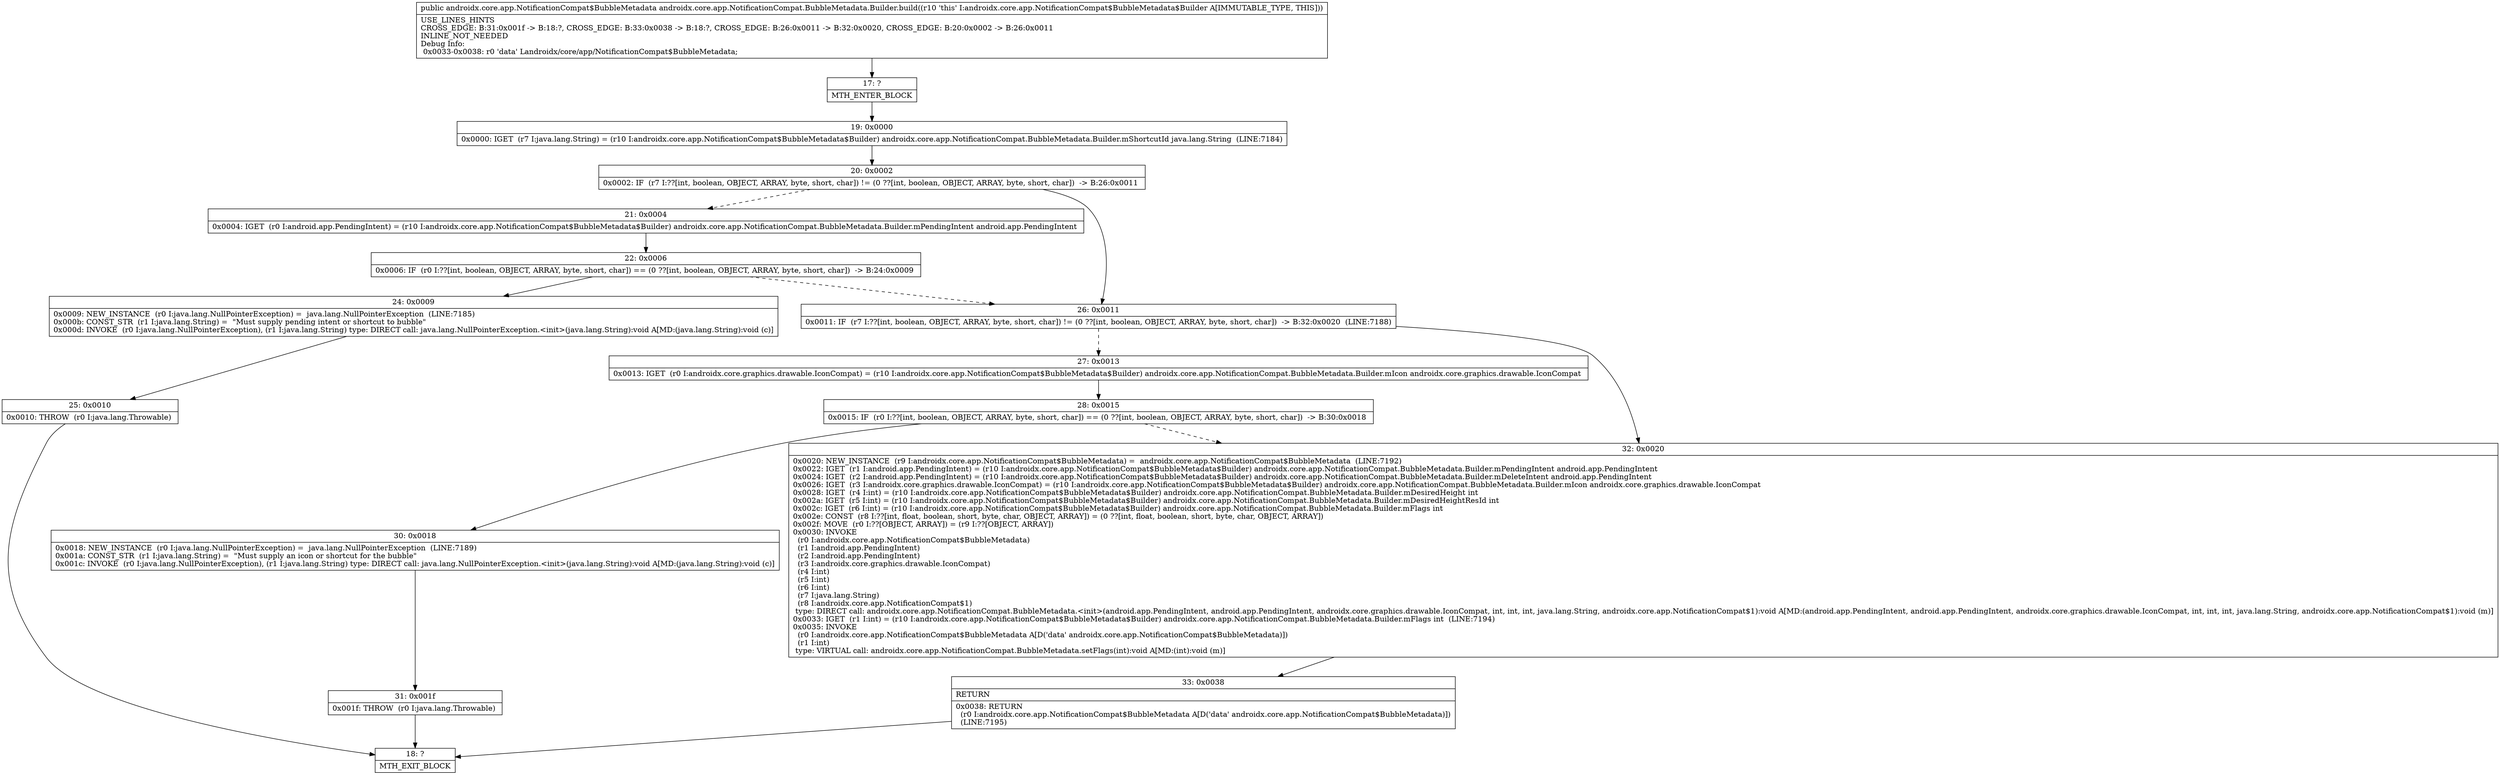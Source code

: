 digraph "CFG forandroidx.core.app.NotificationCompat.BubbleMetadata.Builder.build()Landroidx\/core\/app\/NotificationCompat$BubbleMetadata;" {
Node_17 [shape=record,label="{17\:\ ?|MTH_ENTER_BLOCK\l}"];
Node_19 [shape=record,label="{19\:\ 0x0000|0x0000: IGET  (r7 I:java.lang.String) = (r10 I:androidx.core.app.NotificationCompat$BubbleMetadata$Builder) androidx.core.app.NotificationCompat.BubbleMetadata.Builder.mShortcutId java.lang.String  (LINE:7184)\l}"];
Node_20 [shape=record,label="{20\:\ 0x0002|0x0002: IF  (r7 I:??[int, boolean, OBJECT, ARRAY, byte, short, char]) != (0 ??[int, boolean, OBJECT, ARRAY, byte, short, char])  \-\> B:26:0x0011 \l}"];
Node_21 [shape=record,label="{21\:\ 0x0004|0x0004: IGET  (r0 I:android.app.PendingIntent) = (r10 I:androidx.core.app.NotificationCompat$BubbleMetadata$Builder) androidx.core.app.NotificationCompat.BubbleMetadata.Builder.mPendingIntent android.app.PendingIntent \l}"];
Node_22 [shape=record,label="{22\:\ 0x0006|0x0006: IF  (r0 I:??[int, boolean, OBJECT, ARRAY, byte, short, char]) == (0 ??[int, boolean, OBJECT, ARRAY, byte, short, char])  \-\> B:24:0x0009 \l}"];
Node_24 [shape=record,label="{24\:\ 0x0009|0x0009: NEW_INSTANCE  (r0 I:java.lang.NullPointerException) =  java.lang.NullPointerException  (LINE:7185)\l0x000b: CONST_STR  (r1 I:java.lang.String) =  \"Must supply pending intent or shortcut to bubble\" \l0x000d: INVOKE  (r0 I:java.lang.NullPointerException), (r1 I:java.lang.String) type: DIRECT call: java.lang.NullPointerException.\<init\>(java.lang.String):void A[MD:(java.lang.String):void (c)]\l}"];
Node_25 [shape=record,label="{25\:\ 0x0010|0x0010: THROW  (r0 I:java.lang.Throwable) \l}"];
Node_18 [shape=record,label="{18\:\ ?|MTH_EXIT_BLOCK\l}"];
Node_26 [shape=record,label="{26\:\ 0x0011|0x0011: IF  (r7 I:??[int, boolean, OBJECT, ARRAY, byte, short, char]) != (0 ??[int, boolean, OBJECT, ARRAY, byte, short, char])  \-\> B:32:0x0020  (LINE:7188)\l}"];
Node_27 [shape=record,label="{27\:\ 0x0013|0x0013: IGET  (r0 I:androidx.core.graphics.drawable.IconCompat) = (r10 I:androidx.core.app.NotificationCompat$BubbleMetadata$Builder) androidx.core.app.NotificationCompat.BubbleMetadata.Builder.mIcon androidx.core.graphics.drawable.IconCompat \l}"];
Node_28 [shape=record,label="{28\:\ 0x0015|0x0015: IF  (r0 I:??[int, boolean, OBJECT, ARRAY, byte, short, char]) == (0 ??[int, boolean, OBJECT, ARRAY, byte, short, char])  \-\> B:30:0x0018 \l}"];
Node_30 [shape=record,label="{30\:\ 0x0018|0x0018: NEW_INSTANCE  (r0 I:java.lang.NullPointerException) =  java.lang.NullPointerException  (LINE:7189)\l0x001a: CONST_STR  (r1 I:java.lang.String) =  \"Must supply an icon or shortcut for the bubble\" \l0x001c: INVOKE  (r0 I:java.lang.NullPointerException), (r1 I:java.lang.String) type: DIRECT call: java.lang.NullPointerException.\<init\>(java.lang.String):void A[MD:(java.lang.String):void (c)]\l}"];
Node_31 [shape=record,label="{31\:\ 0x001f|0x001f: THROW  (r0 I:java.lang.Throwable) \l}"];
Node_32 [shape=record,label="{32\:\ 0x0020|0x0020: NEW_INSTANCE  (r9 I:androidx.core.app.NotificationCompat$BubbleMetadata) =  androidx.core.app.NotificationCompat$BubbleMetadata  (LINE:7192)\l0x0022: IGET  (r1 I:android.app.PendingIntent) = (r10 I:androidx.core.app.NotificationCompat$BubbleMetadata$Builder) androidx.core.app.NotificationCompat.BubbleMetadata.Builder.mPendingIntent android.app.PendingIntent \l0x0024: IGET  (r2 I:android.app.PendingIntent) = (r10 I:androidx.core.app.NotificationCompat$BubbleMetadata$Builder) androidx.core.app.NotificationCompat.BubbleMetadata.Builder.mDeleteIntent android.app.PendingIntent \l0x0026: IGET  (r3 I:androidx.core.graphics.drawable.IconCompat) = (r10 I:androidx.core.app.NotificationCompat$BubbleMetadata$Builder) androidx.core.app.NotificationCompat.BubbleMetadata.Builder.mIcon androidx.core.graphics.drawable.IconCompat \l0x0028: IGET  (r4 I:int) = (r10 I:androidx.core.app.NotificationCompat$BubbleMetadata$Builder) androidx.core.app.NotificationCompat.BubbleMetadata.Builder.mDesiredHeight int \l0x002a: IGET  (r5 I:int) = (r10 I:androidx.core.app.NotificationCompat$BubbleMetadata$Builder) androidx.core.app.NotificationCompat.BubbleMetadata.Builder.mDesiredHeightResId int \l0x002c: IGET  (r6 I:int) = (r10 I:androidx.core.app.NotificationCompat$BubbleMetadata$Builder) androidx.core.app.NotificationCompat.BubbleMetadata.Builder.mFlags int \l0x002e: CONST  (r8 I:??[int, float, boolean, short, byte, char, OBJECT, ARRAY]) = (0 ??[int, float, boolean, short, byte, char, OBJECT, ARRAY]) \l0x002f: MOVE  (r0 I:??[OBJECT, ARRAY]) = (r9 I:??[OBJECT, ARRAY]) \l0x0030: INVOKE  \l  (r0 I:androidx.core.app.NotificationCompat$BubbleMetadata)\l  (r1 I:android.app.PendingIntent)\l  (r2 I:android.app.PendingIntent)\l  (r3 I:androidx.core.graphics.drawable.IconCompat)\l  (r4 I:int)\l  (r5 I:int)\l  (r6 I:int)\l  (r7 I:java.lang.String)\l  (r8 I:androidx.core.app.NotificationCompat$1)\l type: DIRECT call: androidx.core.app.NotificationCompat.BubbleMetadata.\<init\>(android.app.PendingIntent, android.app.PendingIntent, androidx.core.graphics.drawable.IconCompat, int, int, int, java.lang.String, androidx.core.app.NotificationCompat$1):void A[MD:(android.app.PendingIntent, android.app.PendingIntent, androidx.core.graphics.drawable.IconCompat, int, int, int, java.lang.String, androidx.core.app.NotificationCompat$1):void (m)]\l0x0033: IGET  (r1 I:int) = (r10 I:androidx.core.app.NotificationCompat$BubbleMetadata$Builder) androidx.core.app.NotificationCompat.BubbleMetadata.Builder.mFlags int  (LINE:7194)\l0x0035: INVOKE  \l  (r0 I:androidx.core.app.NotificationCompat$BubbleMetadata A[D('data' androidx.core.app.NotificationCompat$BubbleMetadata)])\l  (r1 I:int)\l type: VIRTUAL call: androidx.core.app.NotificationCompat.BubbleMetadata.setFlags(int):void A[MD:(int):void (m)]\l}"];
Node_33 [shape=record,label="{33\:\ 0x0038|RETURN\l|0x0038: RETURN  \l  (r0 I:androidx.core.app.NotificationCompat$BubbleMetadata A[D('data' androidx.core.app.NotificationCompat$BubbleMetadata)])\l  (LINE:7195)\l}"];
MethodNode[shape=record,label="{public androidx.core.app.NotificationCompat$BubbleMetadata androidx.core.app.NotificationCompat.BubbleMetadata.Builder.build((r10 'this' I:androidx.core.app.NotificationCompat$BubbleMetadata$Builder A[IMMUTABLE_TYPE, THIS]))  | USE_LINES_HINTS\lCROSS_EDGE: B:31:0x001f \-\> B:18:?, CROSS_EDGE: B:33:0x0038 \-\> B:18:?, CROSS_EDGE: B:26:0x0011 \-\> B:32:0x0020, CROSS_EDGE: B:20:0x0002 \-\> B:26:0x0011\lINLINE_NOT_NEEDED\lDebug Info:\l  0x0033\-0x0038: r0 'data' Landroidx\/core\/app\/NotificationCompat$BubbleMetadata;\l}"];
MethodNode -> Node_17;Node_17 -> Node_19;
Node_19 -> Node_20;
Node_20 -> Node_21[style=dashed];
Node_20 -> Node_26;
Node_21 -> Node_22;
Node_22 -> Node_24;
Node_22 -> Node_26[style=dashed];
Node_24 -> Node_25;
Node_25 -> Node_18;
Node_26 -> Node_27[style=dashed];
Node_26 -> Node_32;
Node_27 -> Node_28;
Node_28 -> Node_30;
Node_28 -> Node_32[style=dashed];
Node_30 -> Node_31;
Node_31 -> Node_18;
Node_32 -> Node_33;
Node_33 -> Node_18;
}

